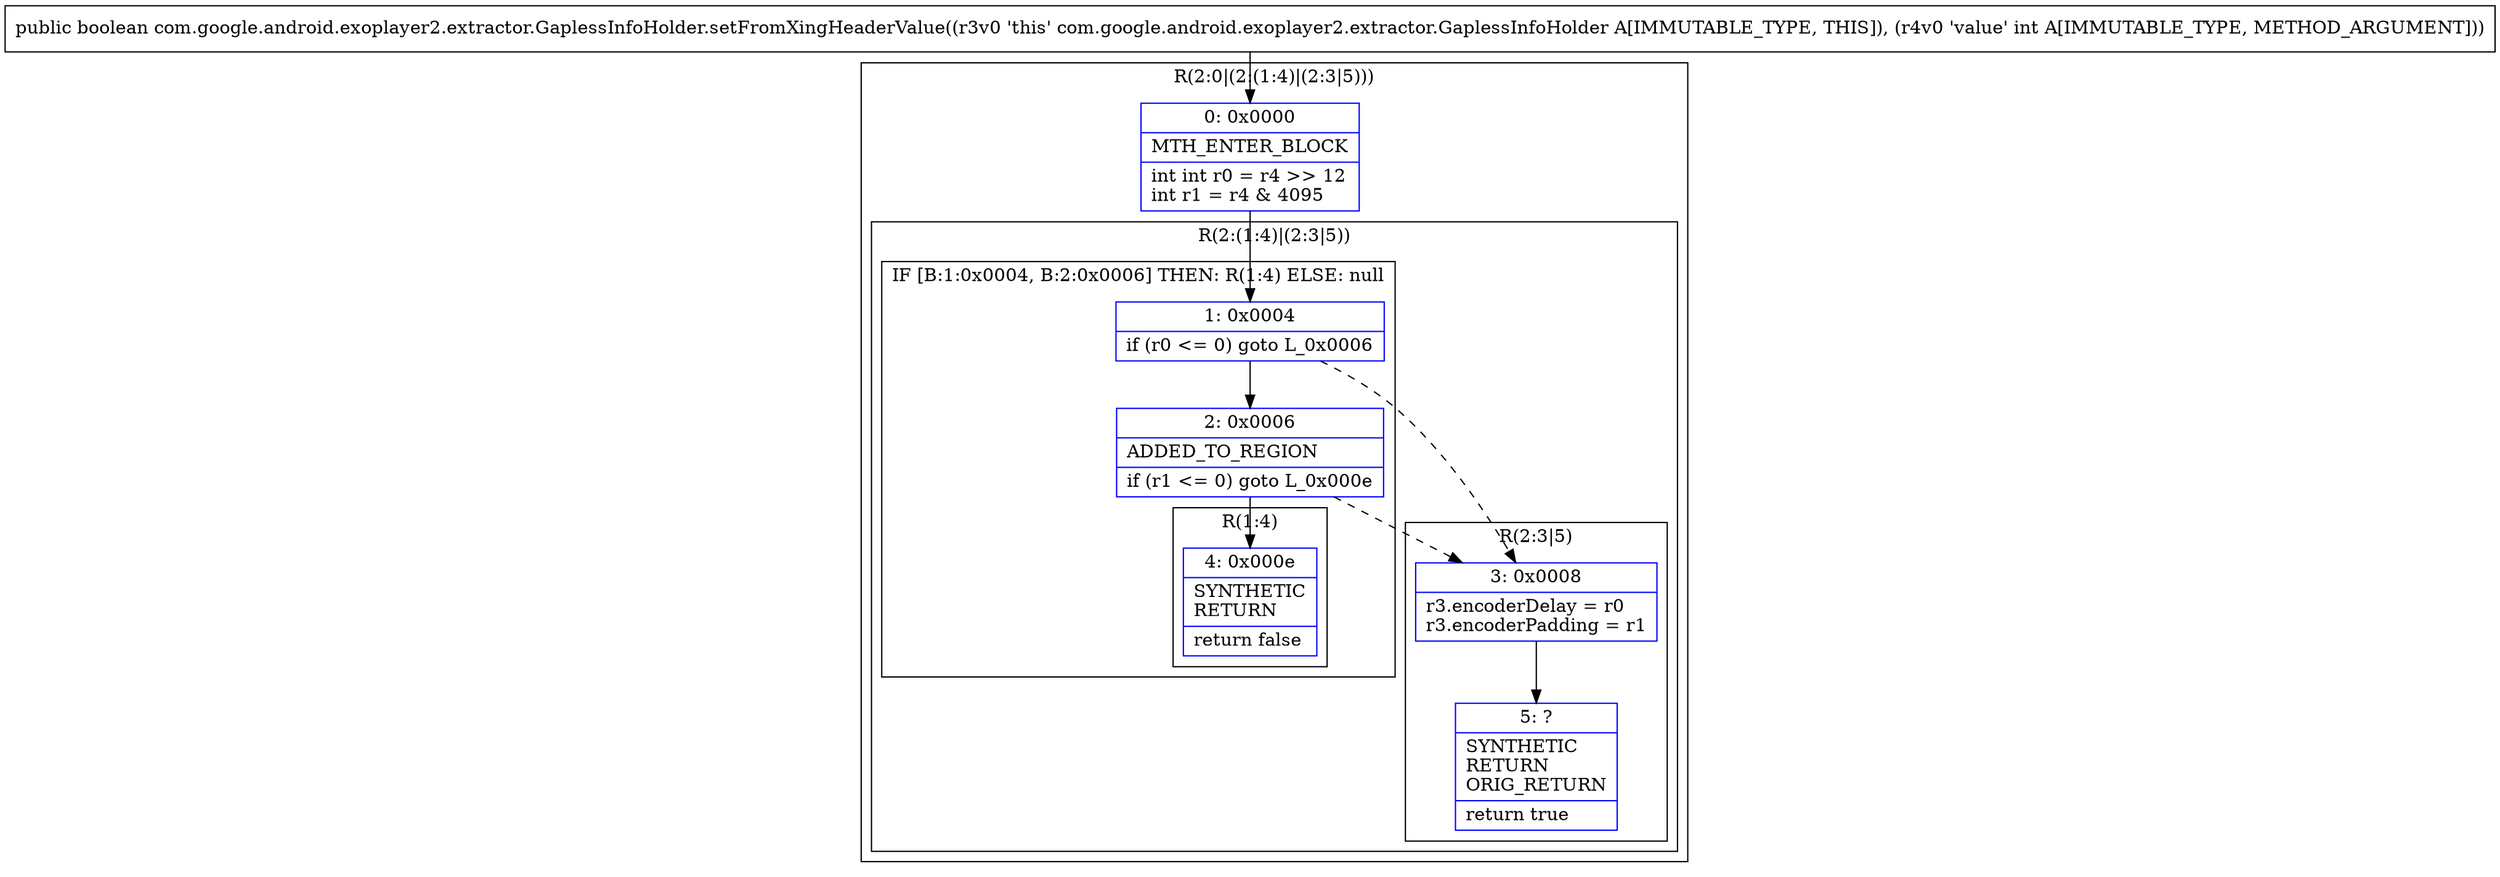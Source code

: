digraph "CFG forcom.google.android.exoplayer2.extractor.GaplessInfoHolder.setFromXingHeaderValue(I)Z" {
subgraph cluster_Region_1615692233 {
label = "R(2:0|(2:(1:4)|(2:3|5)))";
node [shape=record,color=blue];
Node_0 [shape=record,label="{0\:\ 0x0000|MTH_ENTER_BLOCK\l|int int r0 = r4 \>\> 12\lint r1 = r4 & 4095\l}"];
subgraph cluster_Region_441336955 {
label = "R(2:(1:4)|(2:3|5))";
node [shape=record,color=blue];
subgraph cluster_IfRegion_260117356 {
label = "IF [B:1:0x0004, B:2:0x0006] THEN: R(1:4) ELSE: null";
node [shape=record,color=blue];
Node_1 [shape=record,label="{1\:\ 0x0004|if (r0 \<= 0) goto L_0x0006\l}"];
Node_2 [shape=record,label="{2\:\ 0x0006|ADDED_TO_REGION\l|if (r1 \<= 0) goto L_0x000e\l}"];
subgraph cluster_Region_349767458 {
label = "R(1:4)";
node [shape=record,color=blue];
Node_4 [shape=record,label="{4\:\ 0x000e|SYNTHETIC\lRETURN\l|return false\l}"];
}
}
subgraph cluster_Region_322615104 {
label = "R(2:3|5)";
node [shape=record,color=blue];
Node_3 [shape=record,label="{3\:\ 0x0008|r3.encoderDelay = r0\lr3.encoderPadding = r1\l}"];
Node_5 [shape=record,label="{5\:\ ?|SYNTHETIC\lRETURN\lORIG_RETURN\l|return true\l}"];
}
}
}
MethodNode[shape=record,label="{public boolean com.google.android.exoplayer2.extractor.GaplessInfoHolder.setFromXingHeaderValue((r3v0 'this' com.google.android.exoplayer2.extractor.GaplessInfoHolder A[IMMUTABLE_TYPE, THIS]), (r4v0 'value' int A[IMMUTABLE_TYPE, METHOD_ARGUMENT])) }"];
MethodNode -> Node_0;
Node_0 -> Node_1;
Node_1 -> Node_2;
Node_1 -> Node_3[style=dashed];
Node_2 -> Node_3[style=dashed];
Node_2 -> Node_4;
Node_3 -> Node_5;
}

